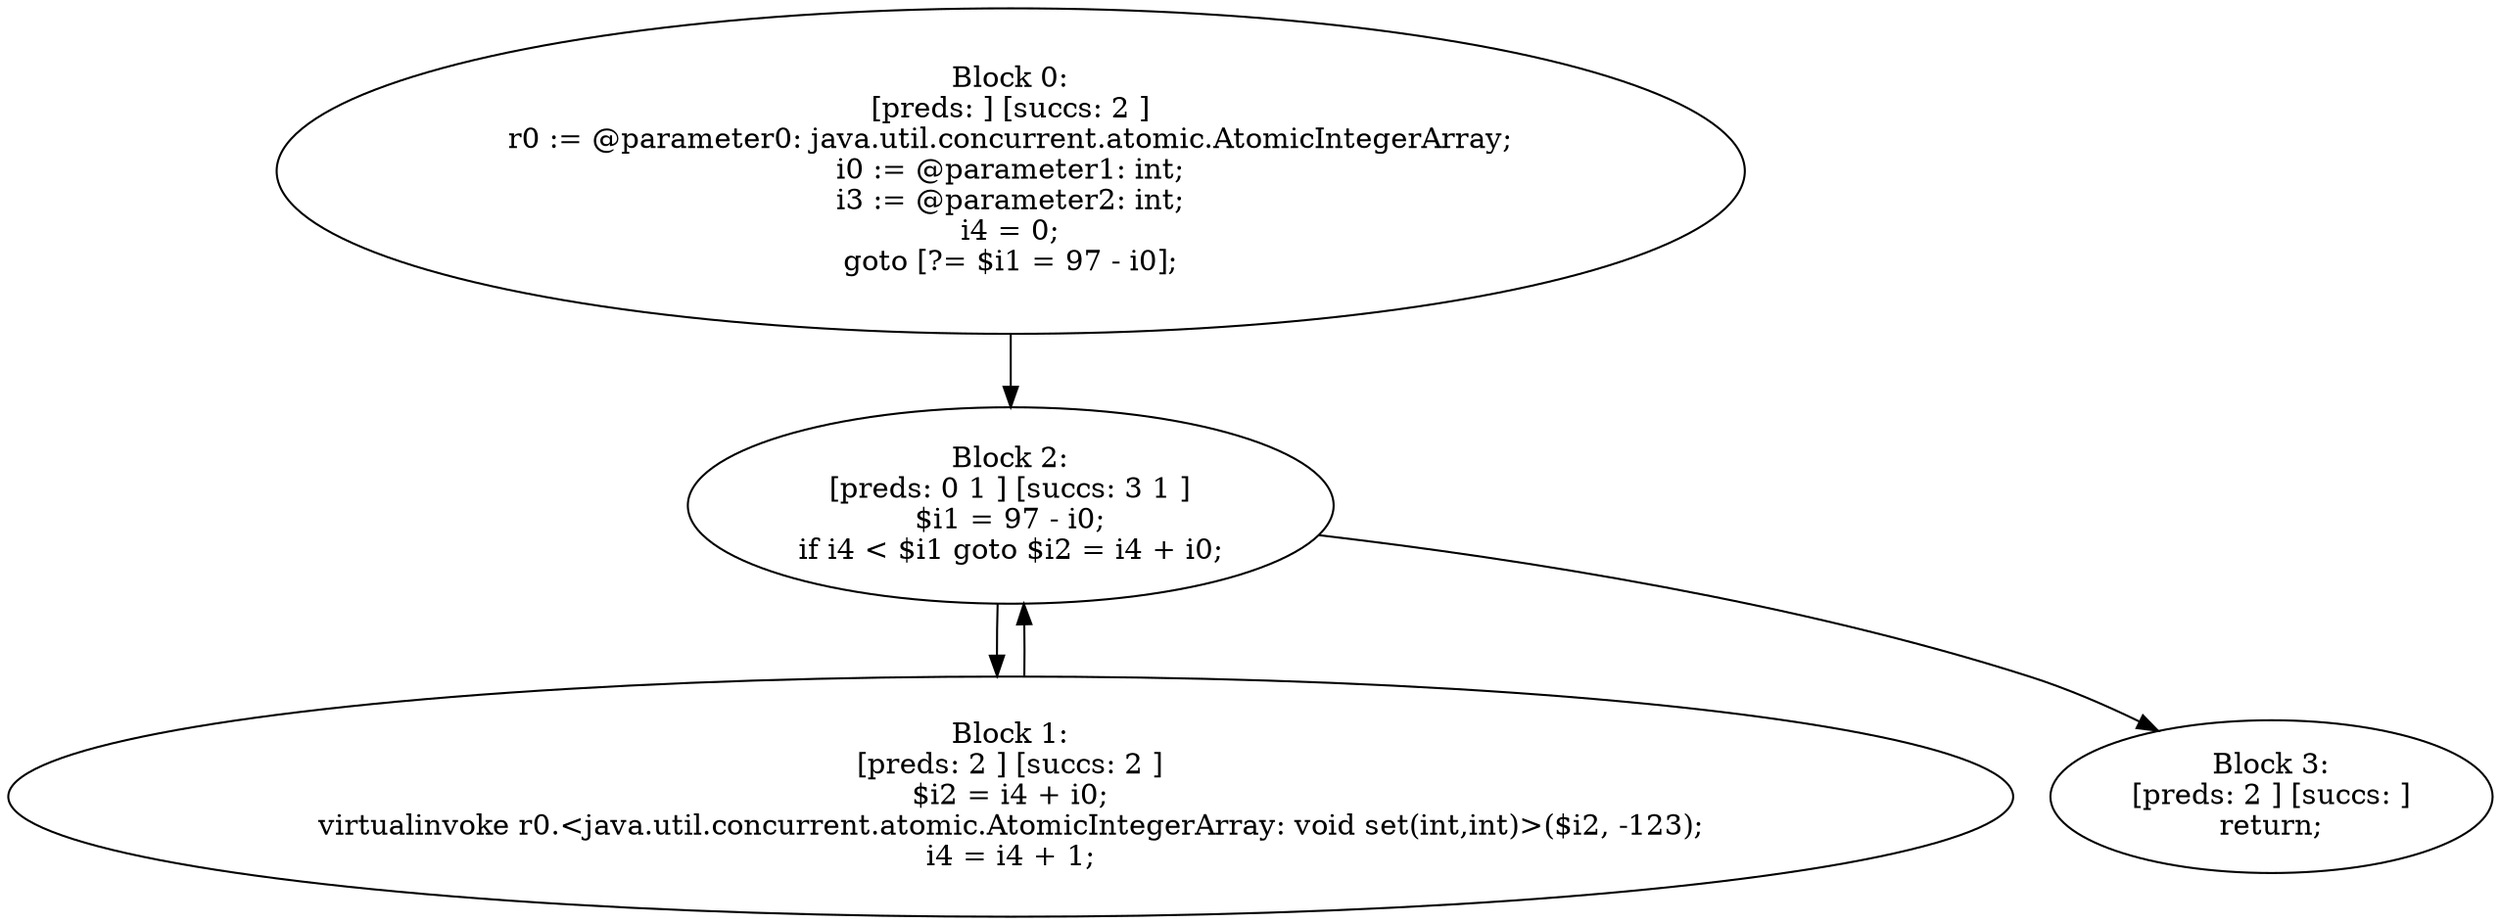 digraph "unitGraph" {
    "Block 0:
[preds: ] [succs: 2 ]
r0 := @parameter0: java.util.concurrent.atomic.AtomicIntegerArray;
i0 := @parameter1: int;
i3 := @parameter2: int;
i4 = 0;
goto [?= $i1 = 97 - i0];
"
    "Block 1:
[preds: 2 ] [succs: 2 ]
$i2 = i4 + i0;
virtualinvoke r0.<java.util.concurrent.atomic.AtomicIntegerArray: void set(int,int)>($i2, -123);
i4 = i4 + 1;
"
    "Block 2:
[preds: 0 1 ] [succs: 3 1 ]
$i1 = 97 - i0;
if i4 < $i1 goto $i2 = i4 + i0;
"
    "Block 3:
[preds: 2 ] [succs: ]
return;
"
    "Block 0:
[preds: ] [succs: 2 ]
r0 := @parameter0: java.util.concurrent.atomic.AtomicIntegerArray;
i0 := @parameter1: int;
i3 := @parameter2: int;
i4 = 0;
goto [?= $i1 = 97 - i0];
"->"Block 2:
[preds: 0 1 ] [succs: 3 1 ]
$i1 = 97 - i0;
if i4 < $i1 goto $i2 = i4 + i0;
";
    "Block 1:
[preds: 2 ] [succs: 2 ]
$i2 = i4 + i0;
virtualinvoke r0.<java.util.concurrent.atomic.AtomicIntegerArray: void set(int,int)>($i2, -123);
i4 = i4 + 1;
"->"Block 2:
[preds: 0 1 ] [succs: 3 1 ]
$i1 = 97 - i0;
if i4 < $i1 goto $i2 = i4 + i0;
";
    "Block 2:
[preds: 0 1 ] [succs: 3 1 ]
$i1 = 97 - i0;
if i4 < $i1 goto $i2 = i4 + i0;
"->"Block 3:
[preds: 2 ] [succs: ]
return;
";
    "Block 2:
[preds: 0 1 ] [succs: 3 1 ]
$i1 = 97 - i0;
if i4 < $i1 goto $i2 = i4 + i0;
"->"Block 1:
[preds: 2 ] [succs: 2 ]
$i2 = i4 + i0;
virtualinvoke r0.<java.util.concurrent.atomic.AtomicIntegerArray: void set(int,int)>($i2, -123);
i4 = i4 + 1;
";
}
